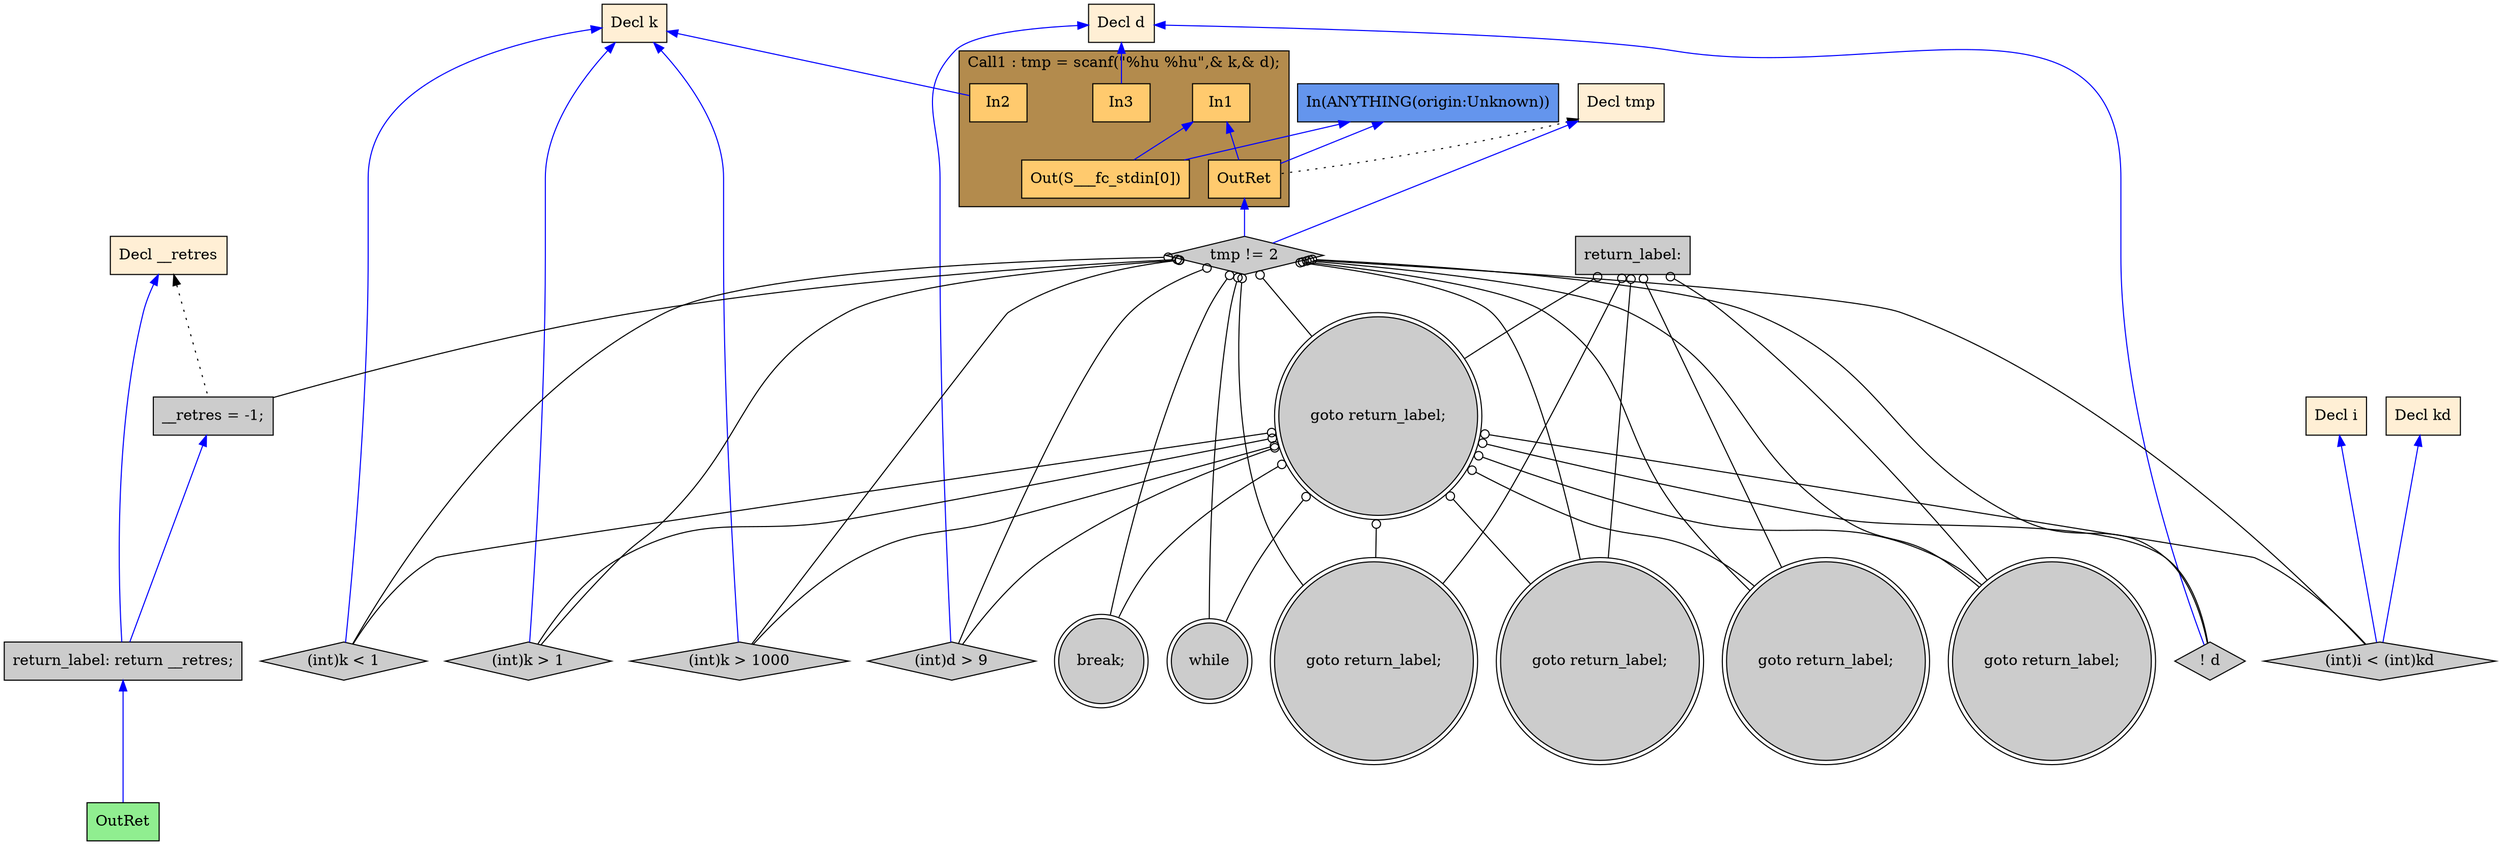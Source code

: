 digraph G {
  rankdir=TB;
  node [style="filled", ];
  32 [label="In(ANYTHING(origin:Unknown))", fillcolor="#6495ED", shape=box, ];
  2 [label="Decl k", fillcolor="#FFEFD5", shape=box, ];
  3 [label="Decl d", fillcolor="#FFEFD5", shape=box, ];
  4 [label="Decl kd", fillcolor="#FFEFD5", shape=box, ];
  5 [label="Decl i", fillcolor="#FFEFD5", shape=box, ];
  6 [label="Decl tmp", fillcolor="#FFEFD5", shape=box, ];
  7 [label="Decl __retres", fillcolor="#FFEFD5", shape=box, ];
  9 [label="In1", fillcolor="#FFCA6E", shape=box, ];
  10 [label="In2", fillcolor="#FFCA6E", shape=box, ];
  11 [label="In3", fillcolor="#FFCA6E", shape=box, ];
  12 [label="Out(S___fc_stdin[0])", fillcolor="#FFCA6E", shape=box, ];
  13 [label="OutRet", fillcolor="#FFCA6E", shape=box, ];
  14 [label="tmp != 2", fillcolor="#CCCCCC", shape=diamond, ];
  15 [label="__retres = -1;", fillcolor="#CCCCCC", shape=box, ];
  16 [label="(int)k < 1", fillcolor="#CCCCCC", shape=diamond, ];
  17 [label="goto return_label;", fillcolor="#CCCCCC", shape=doublecircle, ];
  18 [label="return_label:", fillcolor="#CCCCCC", shape=box, ];
  19 [label="(int)k > 1000", fillcolor="#CCCCCC", shape=diamond, ];
  20 [label="goto return_label;", fillcolor="#CCCCCC", shape=doublecircle, ];
  21 [label="(int)d > 9", fillcolor="#CCCCCC", shape=diamond, ];
  22 [label="goto return_label;", fillcolor="#CCCCCC", shape=doublecircle, ];
  23 [label="! d", fillcolor="#CCCCCC", shape=diamond, ];
  24 [label="goto return_label;", fillcolor="#CCCCCC", shape=doublecircle, ];
  25 [label="(int)k > 1", fillcolor="#CCCCCC", shape=diamond, ];
  26 [label="goto return_label;", fillcolor="#CCCCCC", shape=doublecircle, ];
  27 [label="while", fillcolor="#CCCCCC", shape=doublecircle, ];
  28 [label="(int)i < (int)kd", fillcolor="#CCCCCC", shape=diamond, ];
  29 [label="break;", fillcolor="#CCCCCC", shape=doublecircle, ];
  30 [label="return_label: return __retres;", fillcolor="#CCCCCC", shape=box, ];
  31 [label="OutRet", fillcolor="#90EE90", shape=box, ];
  
  subgraph cluster_Call1 { label="Call1 : tmp = scanf(\"%hu %hu\",& k,& d);";
                           fillcolor="#B38B4D"; style="filled"; 13;12;11;10;9;
     };
  
  edge [dir=back, ];
  2 -> 10 [color="#0000FF", ];
  3 -> 11 [color="#0000FF", ];
  9 -> 12 [color="#0000FF", ];
  32 -> 12 [color="#0000FF", ];
  6 -> 13 [color="#000000", style="dotted", ];
  9 -> 13 [color="#0000FF", ];
  32 -> 13 [color="#0000FF", ];
  6 -> 14 [color="#0000FF", ];
  13 -> 14 [color="#0000FF", ];
  7 -> 15 [color="#000000", style="dotted", ];
  14 -> 15 [color="#000000", arrowtail=odot, ];
  2 -> 16 [color="#0000FF", ];
  14 -> 16 [color="#000000", arrowtail=odot, ];
  17 -> 16 [color="#000000", arrowtail=odot, ];
  14 -> 17 [color="#000000", arrowtail=odot, ];
  18 -> 17 [color="#000000", arrowtail=odot, ];
  2 -> 19 [color="#0000FF", ];
  14 -> 19 [color="#000000", arrowtail=odot, ];
  17 -> 19 [color="#000000", arrowtail=odot, ];
  14 -> 20 [color="#000000", arrowtail=odot, ];
  17 -> 20 [color="#000000", arrowtail=odot, ];
  18 -> 20 [color="#000000", arrowtail=odot, ];
  3 -> 21 [color="#0000FF", ];
  14 -> 21 [color="#000000", arrowtail=odot, ];
  17 -> 21 [color="#000000", arrowtail=odot, ];
  14 -> 22 [color="#000000", arrowtail=odot, ];
  17 -> 22 [color="#000000", arrowtail=odot, ];
  18 -> 22 [color="#000000", arrowtail=odot, ];
  3 -> 23 [color="#0000FF", ];
  14 -> 23 [color="#000000", arrowtail=odot, ];
  17 -> 23 [color="#000000", arrowtail=odot, ];
  14 -> 24 [color="#000000", arrowtail=odot, ];
  17 -> 24 [color="#000000", arrowtail=odot, ];
  18 -> 24 [color="#000000", arrowtail=odot, ];
  2 -> 25 [color="#0000FF", ];
  14 -> 25 [color="#000000", arrowtail=odot, ];
  17 -> 25 [color="#000000", arrowtail=odot, ];
  14 -> 26 [color="#000000", arrowtail=odot, ];
  17 -> 26 [color="#000000", arrowtail=odot, ];
  18 -> 26 [color="#000000", arrowtail=odot, ];
  14 -> 27 [color="#000000", arrowtail=odot, ];
  17 -> 27 [color="#000000", arrowtail=odot, ];
  4 -> 28 [color="#0000FF", ];
  5 -> 28 [color="#0000FF", ];
  14 -> 28 [color="#000000", arrowtail=odot, ];
  17 -> 28 [color="#000000", arrowtail=odot, ];
  14 -> 29 [color="#000000", arrowtail=odot, ];
  17 -> 29 [color="#000000", arrowtail=odot, ];
  7 -> 30 [color="#0000FF", ];
  15 -> 30 [color="#0000FF", ];
  30 -> 31 [color="#0000FF", ];
  
  }